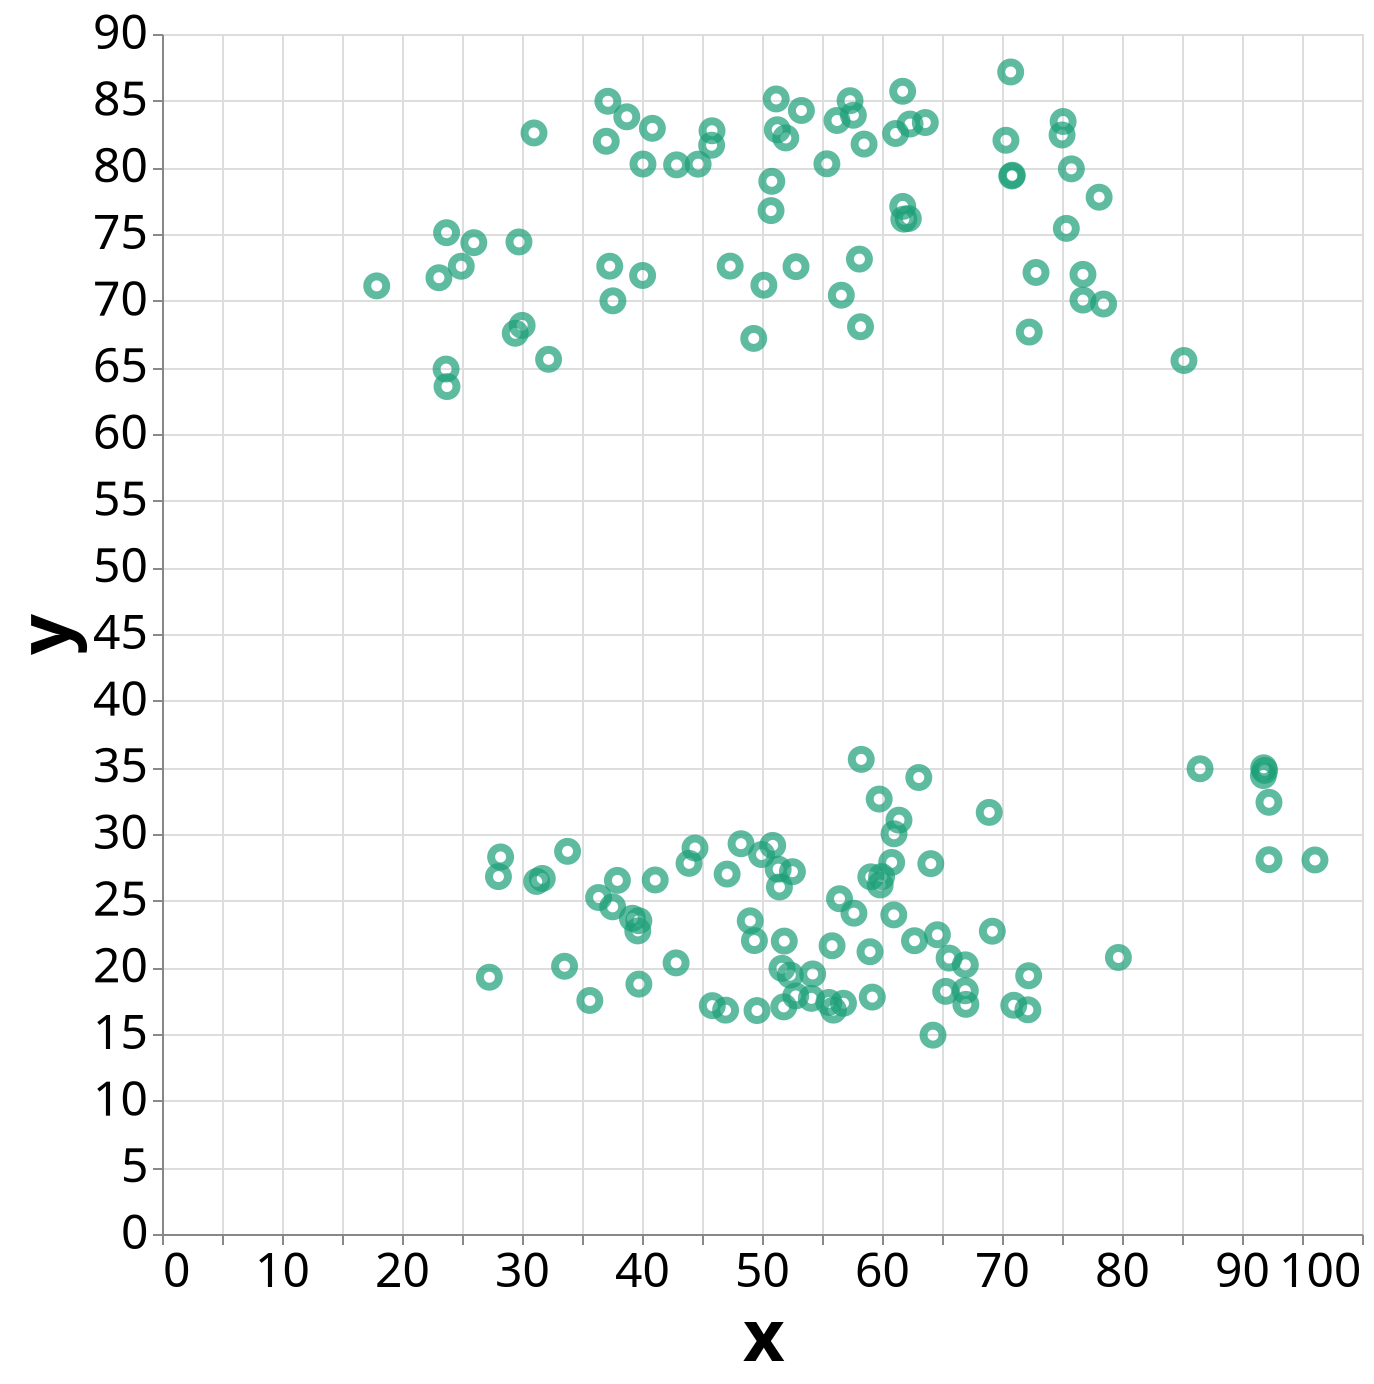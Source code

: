 {
  "config": {
    "view": {
      "width": 400,
      "height": 300
    },
    "mark": {
      "tooltip": null
    },
    "axis": {
      "labelFontSize": 24,
      "titleFontSize": 36
    }
  },
  "data": {
    "name": "data-15f534f0a6ab800c08c7579588127990"
  },
  "mark": {
    "type": "point",
    "color": "#1b9e77"
  },
  "encoding": {
    "size": {
      "value": 90
    },
    "strokeWidth": {
      "value": 4
    },
    "x": {
      "type": "quantitative",
      "field": "x"
    },
    "y": {
      "type": "quantitative",
      "field": "y"
    }
  },
  "height": 600,
  "width": 600,
  "$schema": "https://vega.github.io/schema/vega-lite/v5.json",
  "datasets": {
    "data-15f534f0a6ab800c08c7579588127990": [
      {
        "dataset": "high_lines",
        "x": 57.613233547700005,
        "y": 83.90517079979999
      },
      {
        "dataset": "high_lines",
        "x": 51.2743918205,
        "y": 82.8179829379
      },
      {
        "dataset": "high_lines",
        "x": 50.7538984114,
        "y": 76.7541289533
      },
      {
        "dataset": "high_lines",
        "x": 37.0211840116,
        "y": 81.954469997
      },
      {
        "dataset": "high_lines",
        "x": 42.8817550897,
        "y": 80.18477005140001
      },
      {
        "dataset": "high_lines",
        "x": 37.1557104777,
        "y": 84.9541114129
      },
      {
        "dataset": "high_lines",
        "x": 38.7318581261,
        "y": 83.7893564281
      },
      {
        "dataset": "high_lines",
        "x": 31.000525410799998,
        "y": 82.5794805962
      },
      {
        "dataset": "high_lines",
        "x": 25.985499622600003,
        "y": 74.34938754779999
      },
      {
        "dataset": "high_lines",
        "x": 23.714566290900002,
        "y": 75.0980490792
      },
      {
        "dataset": "high_lines",
        "x": 23.077319507,
        "y": 71.7205396747
      },
      {
        "dataset": "high_lines",
        "x": 24.9391368744,
        "y": 72.5802858084
      },
      {
        "dataset": "high_lines",
        "x": 17.8934987136,
        "y": 71.1096873431
      },
      {
        "dataset": "high_lines",
        "x": 23.673081857199996,
        "y": 64.8708391385
      },
      {
        "dataset": "high_lines",
        "x": 23.7490719056,
        "y": 63.557171895
      },
      {
        "dataset": "high_lines",
        "x": 32.215178634299996,
        "y": 65.6009580191
      },
      {
        "dataset": "high_lines",
        "x": 29.4368412489,
        "y": 67.5545281141
      },
      {
        "dataset": "high_lines",
        "x": 40.0500951983,
        "y": 71.8890335708
      },
      {
        "dataset": "high_lines",
        "x": 37.5747950188,
        "y": 69.9887444412
      },
      {
        "dataset": "high_lines",
        "x": 49.3104686263,
        "y": 67.1687603206
      },
      {
        "dataset": "high_lines",
        "x": 47.3480185524,
        "y": 72.5916115408
      },
      {
        "dataset": "high_lines",
        "x": 50.157414433999996,
        "y": 71.1617258246
      },
      {
        "dataset": "high_lines",
        "x": 58.210008269700005,
        "y": 68.04453807189999
      },
      {
        "dataset": "high_lines",
        "x": 56.608907656099994,
        "y": 70.40894608880001
      },
      {
        "dataset": "high_lines",
        "x": 52.833820530299995,
        "y": 72.5518862725
      },
      {
        "dataset": "high_lines",
        "x": 61.8185854576,
        "y": 76.1128240228
      },
      {
        "dataset": "high_lines",
        "x": 61.7276334143,
        "y": 77.0692384058
      },
      {
        "dataset": "high_lines",
        "x": 62.192252081499994,
        "y": 76.1568192103
      },
      {
        "dataset": "high_lines",
        "x": 58.1187658587,
        "y": 73.1189614684
      },
      {
        "dataset": "high_lines",
        "x": 58.2704123843,
        "y": 35.5968950425
      },
      {
        "dataset": "high_lines",
        "x": 59.7665303129,
        "y": 32.6212516009
      },
      {
        "dataset": "high_lines",
        "x": 52.5355347207,
        "y": 27.174122941900002
      },
      {
        "dataset": "high_lines",
        "x": 50.8925215809,
        "y": 29.145283938200002
      },
      {
        "dataset": "high_lines",
        "x": 49.9675511775,
        "y": 28.460203334299997
      },
      {
        "dataset": "high_lines",
        "x": 51.3478832298,
        "y": 27.3642602259
      },
      {
        "dataset": "high_lines",
        "x": 37.5551162883,
        "y": 24.5376638386
      },
      {
        "dataset": "high_lines",
        "x": 39.1995941778,
        "y": 23.6804956588
      },
      {
        "dataset": "high_lines",
        "x": 36.3827221955,
        "y": 25.2380052325
      },
      {
        "dataset": "high_lines",
        "x": 41.1006943822,
        "y": 26.552613216100003
      },
      {
        "dataset": "high_lines",
        "x": 28.217811824800002,
        "y": 28.2802924847
      },
      {
        "dataset": "high_lines",
        "x": 33.7970720433,
        "y": 28.6997507433
      },
      {
        "dataset": "high_lines",
        "x": 43.9193873055,
        "y": 27.7978445882
      },
      {
        "dataset": "high_lines",
        "x": 44.4164011084,
        "y": 28.947692334499997
      },
      {
        "dataset": "high_lines",
        "x": 28.0376027706,
        "y": 26.803824361300002
      },
      {
        "dataset": "high_lines",
        "x": 31.6895761296,
        "y": 26.666400208899997
      },
      {
        "dataset": "high_lines",
        "x": 27.2796128523,
        "y": 19.257280968499998
      },
      {
        "dataset": "high_lines",
        "x": 31.2218783581,
        "y": 26.4408557812
      },
      {
        "dataset": "high_lines",
        "x": 33.5458051034,
        "y": 20.080708101400003
      },
      {
        "dataset": "high_lines",
        "x": 39.7363306065,
        "y": 23.4948069772
      },
      {
        "dataset": "high_lines",
        "x": 42.8418426525,
        "y": 20.3339004396
      },
      {
        "dataset": "high_lines",
        "x": 47.0937298879,
        "y": 26.993470631199997
      },
      {
        "dataset": "high_lines",
        "x": 51.4536583539,
        "y": 26.0229417521
      },
      {
        "dataset": "high_lines",
        "x": 49.3677068167,
        "y": 22.005580703000003
      },
      {
        "dataset": "high_lines",
        "x": 48.2534809736,
        "y": 29.2708555331
      },
      {
        "dataset": "high_lines",
        "x": 61.0029597643,
        "y": 30.015314432399997
      },
      {
        "dataset": "high_lines",
        "x": 60.806560804899995,
        "y": 27.8683134861
      },
      {
        "dataset": "high_lines",
        "x": 59.0674270249,
        "y": 26.7882840217
      },
      {
        "dataset": "high_lines",
        "x": 61.4146337175,
        "y": 31.0393750583
      },
      {
        "dataset": "high_lines",
        "x": 68.9343694692,
        "y": 31.619893086599998
      },
      {
        "dataset": "high_lines",
        "x": 63.0652438592,
        "y": 34.2357465852
      },
      {
        "dataset": "high_lines",
        "x": 72.2725228706,
        "y": 67.64444378510001
      },
      {
        "dataset": "high_lines",
        "x": 75.35988196640001,
        "y": 75.4216145799
      },
      {
        "dataset": "high_lines",
        "x": 72.83362587090001,
        "y": 72.1146938095
      },
      {
        "dataset": "high_lines",
        "x": 70.8104148392,
        "y": 79.3504618327
      },
      {
        "dataset": "high_lines",
        "x": 45.801934761700004,
        "y": 81.6582677456
      },
      {
        "dataset": "high_lines",
        "x": 45.835020171000004,
        "y": 82.7425919919
      },
      {
        "dataset": "high_lines",
        "x": 40.0788064496,
        "y": 80.2471852579
      },
      {
        "dataset": "high_lines",
        "x": 51.982924700299996,
        "y": 82.2043834675
      },
      {
        "dataset": "high_lines",
        "x": 57.337906053000005,
        "y": 84.9995188696
      },
      {
        "dataset": "high_lines",
        "x": 62.336232762399995,
        "y": 83.2465678988
      },
      {
        "dataset": "high_lines",
        "x": 58.5059100905,
        "y": 81.7455863409
      },
      {
        "dataset": "high_lines",
        "x": 56.247935137700004,
        "y": 83.513949493
      },
      {
        "dataset": "high_lines",
        "x": 55.406520829499996,
        "y": 80.26667196689999
      },
      {
        "dataset": "high_lines",
        "x": 53.2839688423,
        "y": 84.2635992213
      },
      {
        "dataset": "high_lines",
        "x": 44.6767615455,
        "y": 80.2382855483
      },
      {
        "dataset": "high_lines",
        "x": 30.011264247199996,
        "y": 68.1467563743
      },
      {
        "dataset": "high_lines",
        "x": 29.7452539206,
        "y": 74.40452683470001
      },
      {
        "dataset": "high_lines",
        "x": 37.309948354899994,
        "y": 72.5861552003
      },
      {
        "dataset": "high_lines",
        "x": 61.1359469093,
        "y": 82.5375693646
      },
      {
        "dataset": "high_lines",
        "x": 61.7206191907,
        "y": 85.7056934492
      },
      {
        "dataset": "high_lines",
        "x": 63.6093798555,
        "y": 83.3600288362
      },
      {
        "dataset": "high_lines",
        "x": 70.7237162322,
        "y": 87.1522075165
      },
      {
        "dataset": "high_lines",
        "x": 75.0063926418,
        "y": 82.4258351563
      },
      {
        "dataset": "high_lines",
        "x": 75.09254978140001,
        "y": 83.4373907092
      },
      {
        "dataset": "high_lines",
        "x": 70.3279291834,
        "y": 82.0293546968
      },
      {
        "dataset": "high_lines",
        "x": 70.8633308324,
        "y": 79.4081747457
      },
      {
        "dataset": "high_lines",
        "x": 75.7799048195,
        "y": 79.8861994199
      },
      {
        "dataset": "high_lines",
        "x": 78.0936590733,
        "y": 77.759558184
      },
      {
        "dataset": "high_lines",
        "x": 76.7457612243,
        "y": 71.97336009189999
      },
      {
        "dataset": "high_lines",
        "x": 78.4646034437,
        "y": 69.7493008209
      },
      {
        "dataset": "high_lines",
        "x": 76.74568484859999,
        "y": 70.0440572588
      },
      {
        "dataset": "high_lines",
        "x": 85.161682187,
        "y": 65.5124047088
      },
      {
        "dataset": "high_lines",
        "x": 91.8083525691,
        "y": 34.9655944844
      },
      {
        "dataset": "high_lines",
        "x": 91.88744859239999,
        "y": 34.769253855500004
      },
      {
        "dataset": "high_lines",
        "x": 92.2484016622,
        "y": 32.377154429499996
      },
      {
        "dataset": "high_lines",
        "x": 91.782532741,
        "y": 34.3842946521
      },
      {
        "dataset": "high_lines",
        "x": 96.0805193672,
        "y": 28.0536005018
      },
      {
        "dataset": "high_lines",
        "x": 92.2478988278,
        "y": 28.0707514904
      },
      {
        "dataset": "high_lines",
        "x": 57.662276619,
        "y": 24.060607932800004
      },
      {
        "dataset": "high_lines",
        "x": 59.8469248931,
        "y": 26.1777124879
      },
      {
        "dataset": "high_lines",
        "x": 64.0670962137,
        "y": 27.7765005568
      },
      {
        "dataset": "high_lines",
        "x": 60.9815013975,
        "y": 23.9342981582
      },
      {
        "dataset": "high_lines",
        "x": 59.9670579092,
        "y": 26.8025832185
      },
      {
        "dataset": "high_lines",
        "x": 62.7074541119,
        "y": 21.995508578699997
      },
      {
        "dataset": "high_lines",
        "x": 69.1952352018,
        "y": 22.709792166
      },
      {
        "dataset": "high_lines",
        "x": 65.5923626471,
        "y": 20.6941731019
      },
      {
        "dataset": "high_lines",
        "x": 64.6170985343,
        "y": 22.4431455531
      },
      {
        "dataset": "high_lines",
        "x": 59.191159131999996,
        "y": 17.767901807
      },
      {
        "dataset": "high_lines",
        "x": 55.8396313724,
        "y": 21.6185696663
      },
      {
        "dataset": "high_lines",
        "x": 59.0007586238,
        "y": 21.1710074885
      },
      {
        "dataset": "high_lines",
        "x": 56.4593711284,
        "y": 25.144564208200002
      },
      {
        "dataset": "high_lines",
        "x": 52.3581053558,
        "y": 19.4170541222
      },
      {
        "dataset": "high_lines",
        "x": 51.8116637782,
        "y": 17.0334945954
      },
      {
        "dataset": "high_lines",
        "x": 54.222845621000005,
        "y": 19.503665544
      },
      {
        "dataset": "high_lines",
        "x": 49.0187553996,
        "y": 23.489274019699998
      },
      {
        "dataset": "high_lines",
        "x": 35.6535812004,
        "y": 17.5145080595
      },
      {
        "dataset": "high_lines",
        "x": 46.965785757,
        "y": 16.7892016247
      },
      {
        "dataset": "high_lines",
        "x": 49.5842392555,
        "y": 16.7579160147
      },
      {
        "dataset": "high_lines",
        "x": 51.8562999655,
        "y": 21.969084007
      },
      {
        "dataset": "high_lines",
        "x": 55.9528886329,
        "y": 16.789757604800002
      },
      {
        "dataset": "high_lines",
        "x": 51.6637862607,
        "y": 19.925125197699998
      },
      {
        "dataset": "high_lines",
        "x": 45.8596693166,
        "y": 17.1289036754
      },
      {
        "dataset": "high_lines",
        "x": 39.7403795202,
        "y": 18.7410514146
      },
      {
        "dataset": "high_lines",
        "x": 52.8112216438,
        "y": 17.8549881176
      },
      {
        "dataset": "high_lines",
        "x": 56.7891043639,
        "y": 17.3061155207
      },
      {
        "dataset": "high_lines",
        "x": 54.114531780600004,
        "y": 17.6735343896
      },
      {
        "dataset": "high_lines",
        "x": 55.571119732,
        "y": 17.369574581
      },
      {
        "dataset": "high_lines",
        "x": 65.3064624975,
        "y": 18.1973548277
      },
      {
        "dataset": "high_lines",
        "x": 66.9907491546,
        "y": 17.2228706509
      },
      {
        "dataset": "high_lines",
        "x": 72.1567189391,
        "y": 16.814274791400003
      },
      {
        "dataset": "high_lines",
        "x": 70.9805804021,
        "y": 17.15575228
      },
      {
        "dataset": "high_lines",
        "x": 72.22208220729999,
        "y": 19.3692816955
      },
      {
        "dataset": "high_lines",
        "x": 79.7001583481,
        "y": 20.740218365
      },
      {
        "dataset": "high_lines",
        "x": 64.2491606461,
        "y": 14.913962460699999
      },
      {
        "dataset": "high_lines",
        "x": 66.9432914334,
        "y": 20.1891325034
      },
      {
        "dataset": "high_lines",
        "x": 66.9416766634,
        "y": 18.2435093914
      },
      {
        "dataset": "high_lines",
        "x": 39.648266646799996,
        "y": 22.731366371799997
      },
      {
        "dataset": "high_lines",
        "x": 37.9497836858,
        "y": 26.5217492344
      },
      {
        "dataset": "high_lines",
        "x": 86.50439056110001,
        "y": 34.8940252874
      },
      {
        "dataset": "high_lines",
        "x": 50.8154853559,
        "y": 78.950838805
      },
      {
        "dataset": "high_lines",
        "x": 51.183466663800004,
        "y": 85.1288546497
      },
      {
        "dataset": "high_lines",
        "x": 40.8638552293,
        "y": 82.9261452983
      }
    ]
  }
}